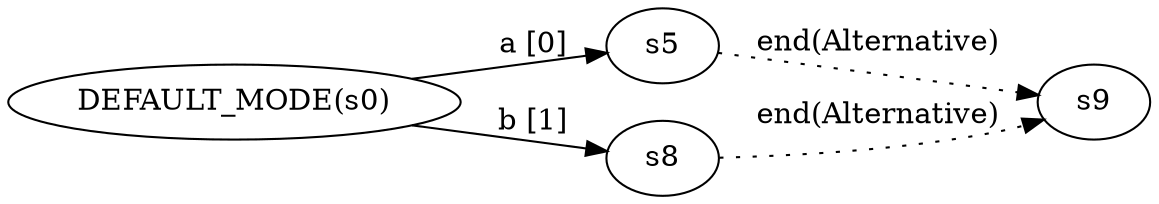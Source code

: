 digraph ATN {
  rankdir=LR;

  "DEFAULT_MODE(s0)" -> s5 [label="a [0]"]
  s5 -> s9 [label="end(Alternative)", style=dotted]
  "DEFAULT_MODE(s0)" -> s8 [label="b [1]"]
  s8 -> s9 [label="end(Alternative)", style=dotted]
}